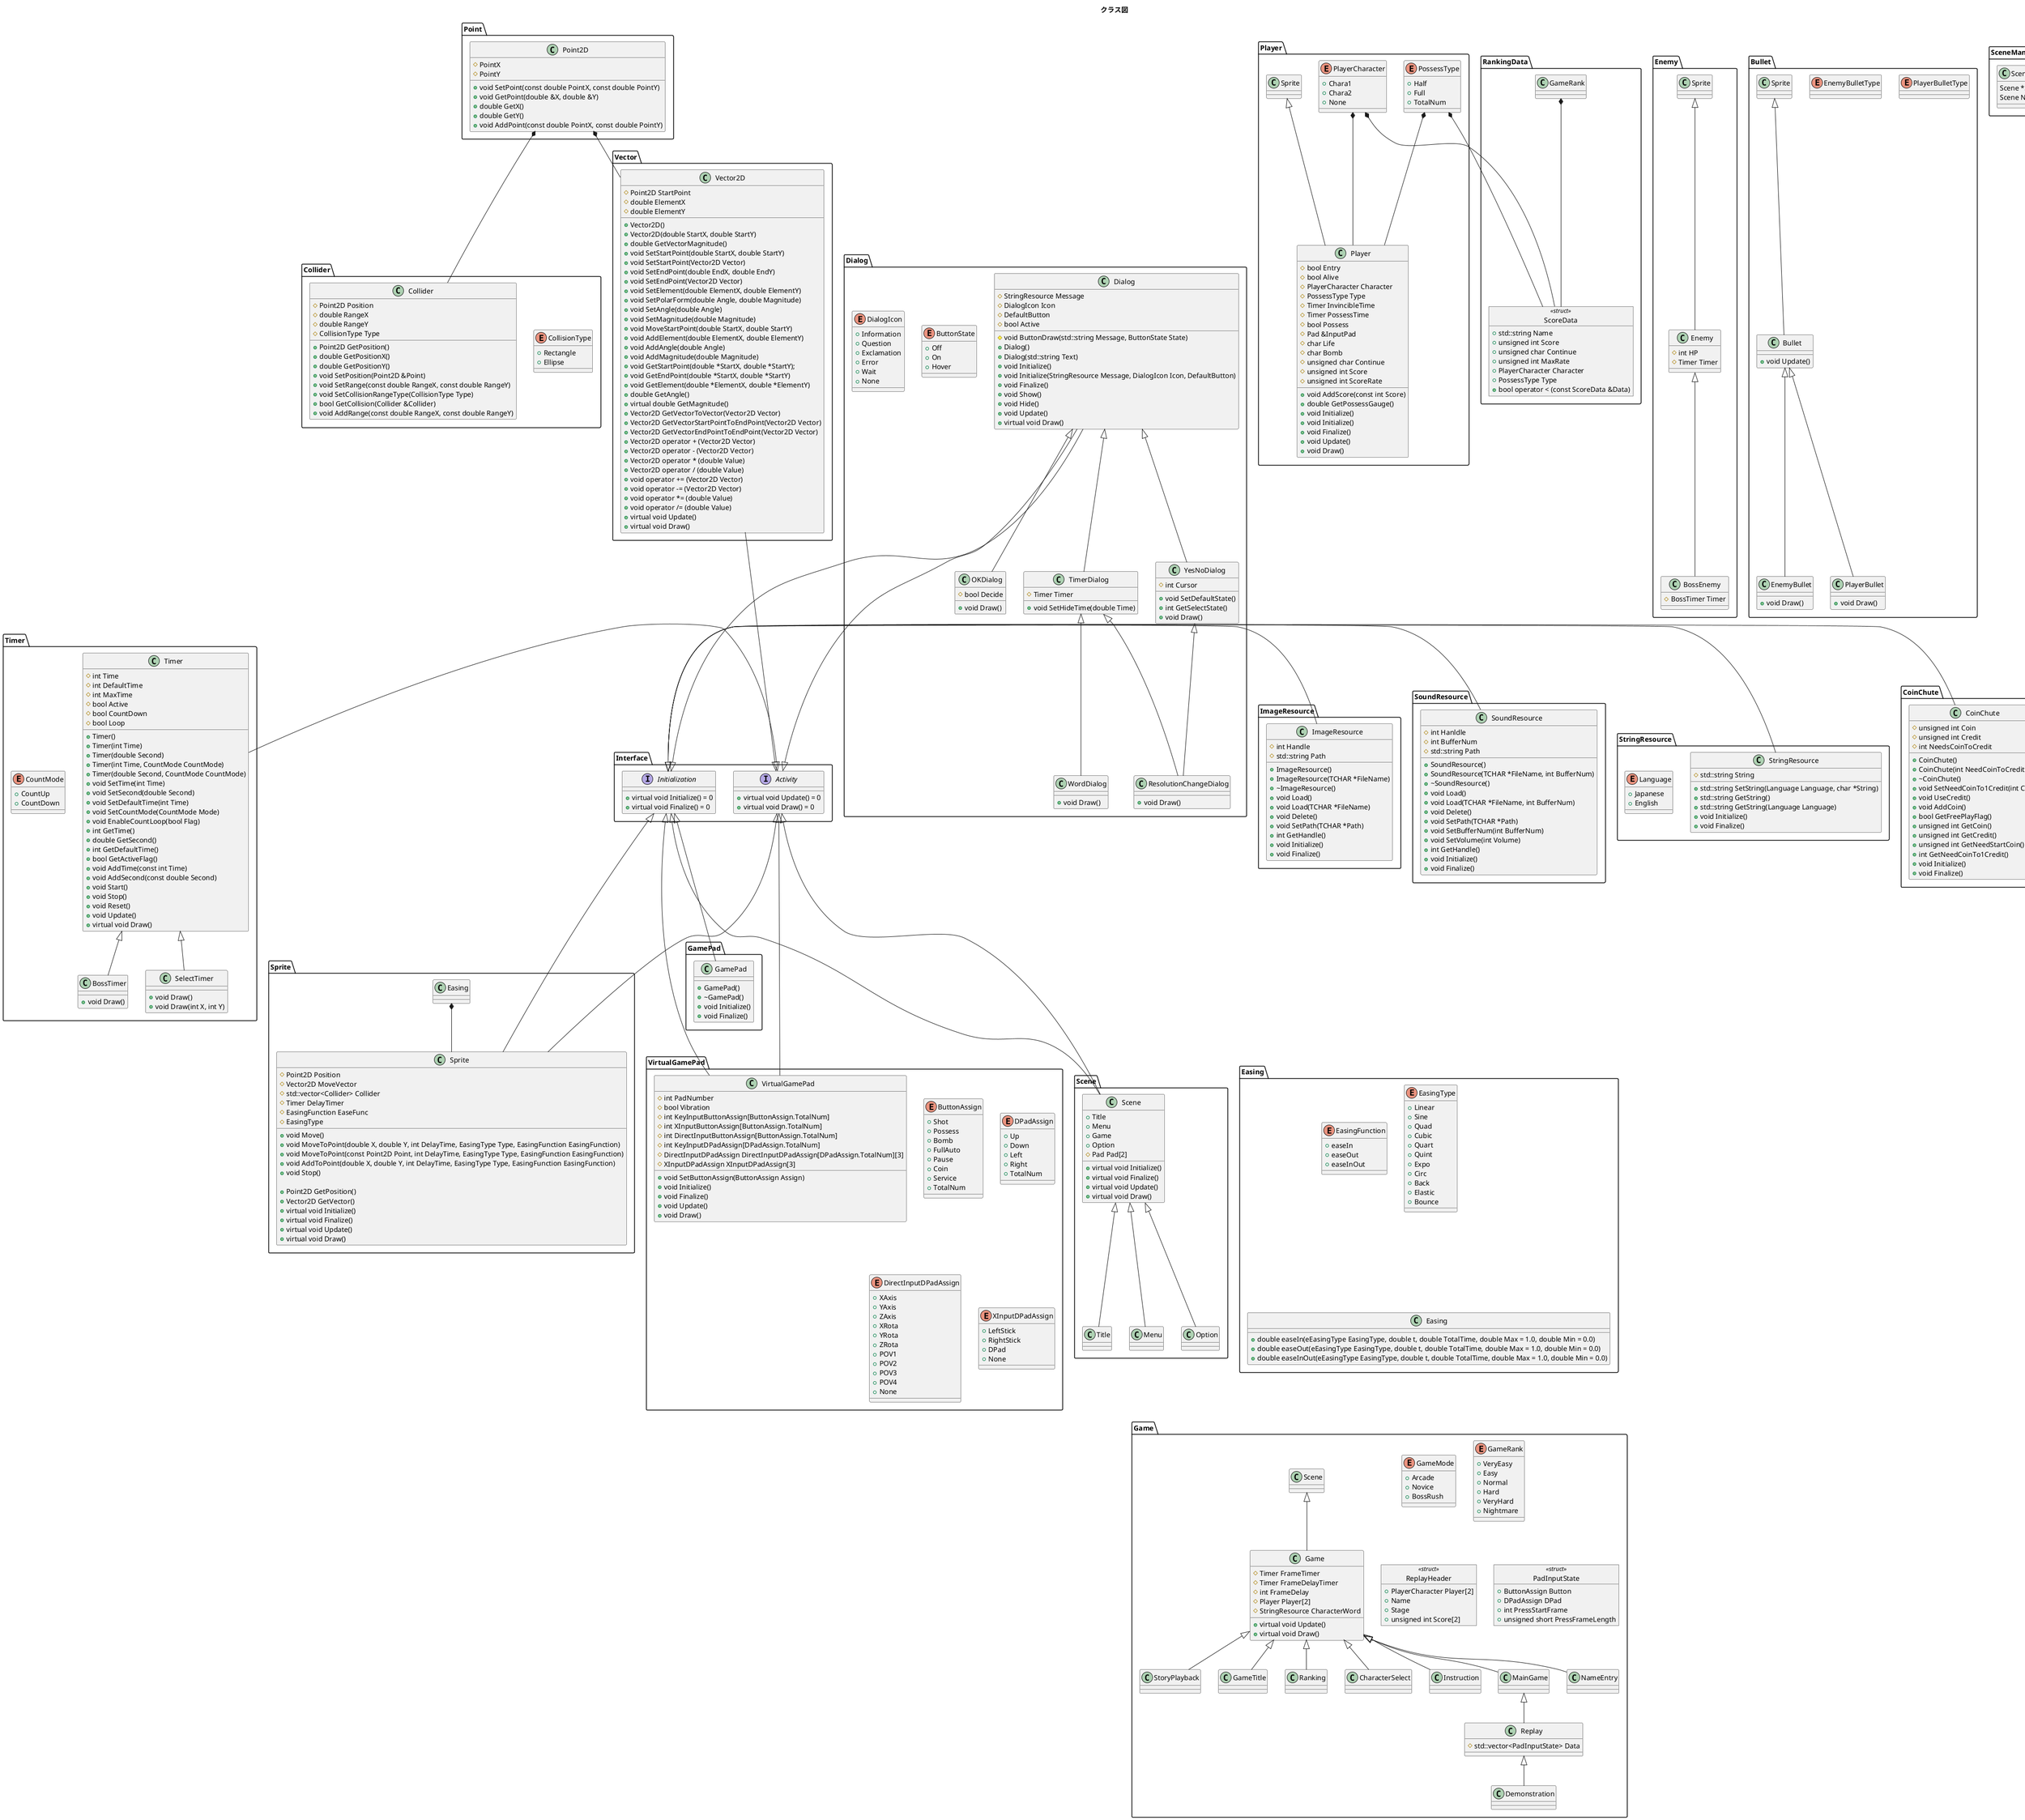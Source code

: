 @startuml
title クラス図
package Interface {
	interface Initialization{
		+virtual void Initialize() = 0
		+virtual void Finalize() = 0
	}

	interface Activity {
		+virtual void Update() = 0
		+virtual void Draw() = 0
	}
}

package Point {
	class Point2D {
		#PointX
		#PointY
		+void SetPoint(const double PointX, const double PointY)
		+void GetPoint(double &X, double &Y)
		+double GetX()
		+double GetY()
		+void AddPoint(const double PointX, const double PointY)
	}
}

package Vector {
	class Vector2D {
		#Point2D StartPoint
		#double ElementX
		#double ElementY
		+Vector2D()
		+Vector2D(double StartX, double StartY)
		+double GetVectorMagnitude()
		+void SetStartPoint(double StartX, double StartY)
		+void SetStartPoint(Vector2D Vector)
		+void SetEndPoint(double EndX, double EndY)
		+void SetEndPoint(Vector2D Vector)
		+void SetElement(double ElementX, double ElementY)
		+void SetPolarForm(double Angle, double Magnitude)
		+void SetAngle(double Angle)
		+void SetMagnitude(double Magnitude)
		+void MoveStartPoint(double StartX, double StartY)
		+void AddElement(double ElementX, double ElementY)
		+void AddAngle(double Angle)
		+void AddMagnitude(double Magnitude)
		+void GetStartPoint(double *StartX, double *StartY);
		+void GetEndPoint(double *StartX, double *StartY)
		+void GetElement(double *ElementX, double *ElementY)
		+double GetAngle()
		+virtual double GetMagnitude()
		+Vector2D GetVectorToVector(Vector2D Vector)
		+Vector2D GetVectorStartPointToEndPoint(Vector2D Vector)
		+Vector2D GetVectorEndPointToEndPoint(Vector2D Vector)
		+Vector2D operator + (Vector2D Vector)
		+Vector2D operator - (Vector2D Vector)
		+Vector2D operator * (double Value)
		+Vector2D operator / (double Value)
		+void operator += (Vector2D Vector)
		+void operator -= (Vector2D Vector)
		+void operator *= (double Value)
		+void operator /= (double Value)
		+virtual void Update()
		+virtual void Draw()
	}

	Activity <|-up-- Vector2D
	Point2D *-- Vector2D
}

package Easing {
	enum EasingFunction {
		+easeIn
		+easeOut
		+easeInOut
	}

	enum EasingType {
		+Linear
		+Sine
		+Quad
		+Cubic
		+Quart
		+Quint
		+Expo
		+Circ
		+Back
		+Elastic
		+Bounce		
	}

	class Easing {
		+double easeIn(eEasingType EasingType, double t, double TotalTime, double Max = 1.0, double Min = 0.0)
		+double easeOut(eEasingType EasingType, double t, double TotalTime, double Max = 1.0, double Min = 0.0)
		+double easeInOut(eEasingType EasingType, double t, double TotalTime, double Max = 1.0, double Min = 0.0)
	}
}

package Sprite {
	class Sprite {
		#Point2D Position
		#Vector2D MoveVector
		#std::vector<Collider> Collider
		#Timer DelayTimer
		#EasingFunction EaseFunc
		#EasingType
		+void Move()
		+void MoveToPoint(double X, double Y, int DelayTime, EasingType Type, EasingFunction EasingFunction)
		+void MoveToPoint(const Point2D Point, int DelayTime, EasingType Type, EasingFunction EasingFunction)
		+void AddToPoint(double X, double Y, int DelayTime, EasingType Type, EasingFunction EasingFunction)
		+void Stop()

		+Point2D GetPosition()
		+Vector2D GetVector()
		+virtual void Initialize()
		+virtual void Finalize()
		+virtual void Update()
		+virtual void Draw()
	}

	Initialization <|--- Sprite
	Activity <|--- Sprite
	Easing *-- Sprite
}

package Dialog {
	enum ButtonState {
		+Off
		+On
		+Hover
	}

	enum DialogIcon {
		+Information
		+Question
		+Exclamation
		+Error
		+Wait
		+None
	}

	class Dialog {
		#StringResource Message
		#DialogIcon Icon
		#DefaultButton
		#bool Active
		#void ButtonDraw(std::string Message, ButtonState State)
		+Dialog()
		+Dialog(std::string Text)
		+void Initialize()
		+void Initialize(StringResource Message, DialogIcon Icon, DefaultButton)
		+void Finalize()
		+void Show()
		+void Hide()
		+void Update()
		+virtual void Draw()
	}

	class OKDialog {
		#bool Decide
		+void Draw()
	}

	class TimerDialog {
		#Timer Timer
		+void SetHideTime(double Time)
	}

	class YesNoDialog {
		#int Cursor
		+void SetDefaultState()
		+int GetSelectState()
		+void Draw()
	}

	class WordDialog {
		+void Draw()
	}

	class ResolutionChangeDialog {
		+void Draw()
	}

	Initialization <|-up-- Dialog
	Activity <|-up-- Dialog
	Dialog <|-- TimerDialog
	Dialog <|-- OKDialog
	Dialog <|-- YesNoDialog
	TimerDialog <|-- WordDialog
	TimerDialog <|-- ResolutionChangeDialog
	YesNoDialog <|-- ResolutionChangeDialog
}

package Collider {
	enum CollisionType {
		+Rectangle
		+Ellipse
	}

	class Collider {
		#Point2D Position
		#double RangeX
		#double RangeY
		#CollisionType Type
		+Point2D GetPosition()
		+double GetPositionX()
		+double GetPositionY()
		+void SetPosition(Point2D &Point)
		+void SetRange(const double RangeX, const double RangeY)
		+void SetCollisionRangeType(CollisionType Type)
		+bool GetCollision(Collider &Collider)
		+void AddRange(const double RangeX, const double RangeY)
	}

	Point2D *-- Collider
}

package Timer {
	enum CountMode {
		+CountUp
		+CountDown
	}

	class Timer {
		#int Time
		#int DefaultTime
		#int MaxTime
		#bool Active
		#bool CountDown
		#bool Loop
		+Timer()
		+Timer(int Time)
		+Timer(double Second)
		+Timer(int Time, CountMode CountMode)
		+Timer(double Second, CountMode CountMode)
		+void SetTime(int Time)
		+void SetSecond(double Second)
		+void SetDefaultTime(int Time)
		+void SetCountMode(CountMode Mode)
		+void EnableCountLoop(bool Flag)
		+int GetTime()
		+double GetSecond()
		+int GetDefaultTime()
		+bool GetActiveFlag()
		+void AddTime(const int Time)
		+void AddSecond(const double Second)
		+void Start()
		+void Stop()
		+void Reset()
		+void Update()
		+virtual void Draw()
	}

	class BossTimer {
		+void Draw()
	}

	class SelectTimer {
		+void Draw()
		+void Draw(int X, int Y)
	}

	Activity <|-left-- Timer
	Timer <|-- BossTimer
	Timer <|-- SelectTimer
}

package GamePad {
	class GamePad {
		+GamePad()
		+~GamePad()
		+void Initialize()
		+void Finalize()
	}

	Initialization <|-- GamePad
}

package VirtualGamePad {
	enum ButtonAssign {
		+Shot
		+Possess
		+Bomb
		+FullAuto
		+Pause
		+Coin
		+Service
		+TotalNum
	}

	enum DPadAssign {
		+Up
		+Down
		+Left
		+Right
		+TotalNum
	}

	enum DirectInputDPadAssign {
		+XAxis
		+YAxis
		+ZAxis
		+XRota
		+YRota
		+ZRota
		+POV1
		+POV2
		+POV3
		+POV4
		+None
	}

	enum XInputDPadAssign {
		+LeftStick
		+RightStick
		+DPad
		+None
	}

	class VirtualGamePad {
		#int PadNumber
		#bool Vibration
		#int KeyInputButtonAssign[ButtonAssign.TotalNum]
		#int XInputButtonAssign[ButtonAssign.TotalNum]
		#int DirectInputButtonAssign[ButtonAssign.TotalNum]
		#int KeyInputDPadAssign[DPadAssign.TotalNum]
		#DirectInputDPadAssign DirectInputDPadAssign[DPadAssign.TotalNum][3]
		#XInputDPadAssign XInputDPadAssign[3]
		+void SetButtonAssign(ButtonAssign Assign)
		+void Initialize()
		+void Finalize()
		+void Update()
		+void Draw()
	}

	Initialization <|--- VirtualGamePad
	Activity <|--- VirtualGamePad
}

package Player {
	enum PlayerCharacter {
		+Chara1
		+Chara2
		+None
	}

	enum PossessType {
		+Half
		+Full
		+TotalNum
	}

	class Player {
		#bool Entry
		#bool Alive
		#PlayerCharacter Character
		#PossessType Type
		#Timer InvincibleTime
		#Timer PossessTime
		#bool Possess
		#Pad &InputPad
		#char Life
		#char Bomb
		#unsigned char Continue
		#unsigned int Score
		#unsigned int ScoreRate
		+void AddScore(const int Score)
		+double GetPossessGauge()
		+void Initialize()
		+void Initialize()
		+void Finalize()
		+void Update()
		+void Draw()
	}

	Sprite <|-- Player
	PlayerCharacter *-- Player
	PossessType *-- Player
}

package Enemy {
	class Enemy {
		#int HP
		#Timer Timer
	}

	class BossEnemy {
		#BossTimer Timer
	}

	Sprite <|-- Enemy
	Enemy <|-- BossEnemy
}

package Bullet {
	enum PlayerBulletType {

	}

	enum EnemyBulletType {

	}

	class Bullet {
		+void Update()
	}

	class PlayerBullet {
		+void Draw()
	}

	class EnemyBullet {
		+void Draw()
	}

	Sprite <|-- Bullet
	Bullet <|-- PlayerBullet
	Bullet <|-- EnemyBullet
}

package Scene {
	enum Scene{
		+Title
		+Menu
		+Game
		+Option
	}

	class Scene {
		#Pad Pad[2]
		+virtual void Initialize()
		+virtual void Finalize()
		+virtual void Update()
		+virtual void Draw()
	}

	Scene <|-- Title
	Scene <|-- Menu
	Scene <|-- Option
	Initialization <|--- Scene
	Activity <|--- Scene
}

package SceneManager {
	class SceneManager {
		Scene *Scene
		Scene NextScene
	}
}

package Config {
	interface Config {
		+void Load() = 0
		+void Write() = 0
	}

	class SystemConfig {

	}

	class GameConfig {

	}

	Config <|-- SystemConfig
	Config <|-- GameConfig
}

package RankingData {
	object ScoreData <<struct>> {
		+std::string Name
		+unsigned int Score
		+unsigned char Continue
		+unsigned int MaxRate
		+PlayerCharacter Character
		+PossessType Type
		+bool operator < (const ScoreData &Data)
	}

	PlayerCharacter *-- ScoreData
	PossessType *-- ScoreData
	GameRank *-- ScoreData
}

package Game {
	enum GameMode {
		+Arcade
		+Novice
		+BossRush
	}

	enum GameRank {
		+VeryEasy
		+Easy
		+Normal
		+Hard
		+VeryHard
		+Nightmare
	}

	object ReplayHeader <<struct>> {
		+PlayerCharacter Player[2]
		+Name
		+Stage
		+unsigned int Score[2]
	}

	object PadInputState <<struct>> {
		+ButtonAssign Button
		+DPadAssign DPad
		+int PressStartFrame
		+unsigned short PressFrameLength
	}

	class Game {
		#Timer FrameTimer
		#Timer FrameDelayTimer
		#int FrameDelay
		#Player Player[2]
		#StringResource CharacterWord
		+virtual void Update()
		+virtual void Draw()
	}

	class Replay {
		#std::vector<PadInputState> Data
	}

	Scene <|-- Game
	Game <|-- StoryPlayback
	Game <|-- GameTitle
	Game <|-- Ranking
	Game <|-- CharacterSelect
	Game <|-- Instruction
	Game <|-- MainGame
	Game <|-- NameEntry
	MainGame <|-- Replay
	Replay <|-- Demonstration
}

package ImageResource {
	class ImageResource {
		#int Handle
		#std::string Path
		+ImageResource()
		+ImageResource(TCHAR *FileName)
		+~ImageResource()
		+void Load()
		+void Load(TCHAR *FileName)
		+void Delete()
		+void SetPath(TCHAR *Path)
		+int GetHandle()
		+void Initialize()
		+void Finalize()
	}

	Initialization <|-left- ImageResource
}

package SoundResource {
	class SoundResource {
		#int Hanldle
		#int BufferNum
		#std::string Path
		+SoundResource()
		+SoundResource(TCHAR *FileName, int BufferNum)
		+~SoundResource()
		+void Load()
		+void Load(TCHAR *FileName, int BufferNum)
		+void Delete()
		+void SetPath(TCHAR *Path)
		+void SetBufferNum(int BufferNum)
		+void SetVolume(int Volume)
		+int GetHandle()
		+void Initialize()
		+void Finalize()
	}

	Initialization <|-left- SoundResource
}

package StringResource {
	enum Language {
		+Japanese
		+English
	}

	class StringResource {
		#std::string String
		+std::string SetString(Language Language, char *String)
		+std::string GetString()
		+std::string GetString(Language Language)
		+void Initialize()
		+void Finalize()
	}

	Initialization <|-left-- StringResource
}

package CoinChute {
	class CoinChute {
		#unsigned int Coin
		#unsigned int Credit
		#int NeedsCoinToCredit
		+CoinChute()
		+CoinChute(int NeedCoinToCredit)
		+~CoinChute()
		+void SetNeedCoinTo1Credit(int Coin)
		+void UseCredit()
		+void AddCoin()
		+bool GetFreePlayFlag()
		+unsigned int GetCoin()
		+unsigned int GetCredit()
		+unsigned int GetNeedStartCoin()
		+int GetNeedCoinTo1Credit()
		+void Initialize()
		+void Finalize()
	}

	Initialization <|-left-- CoinChute
}
@enduml